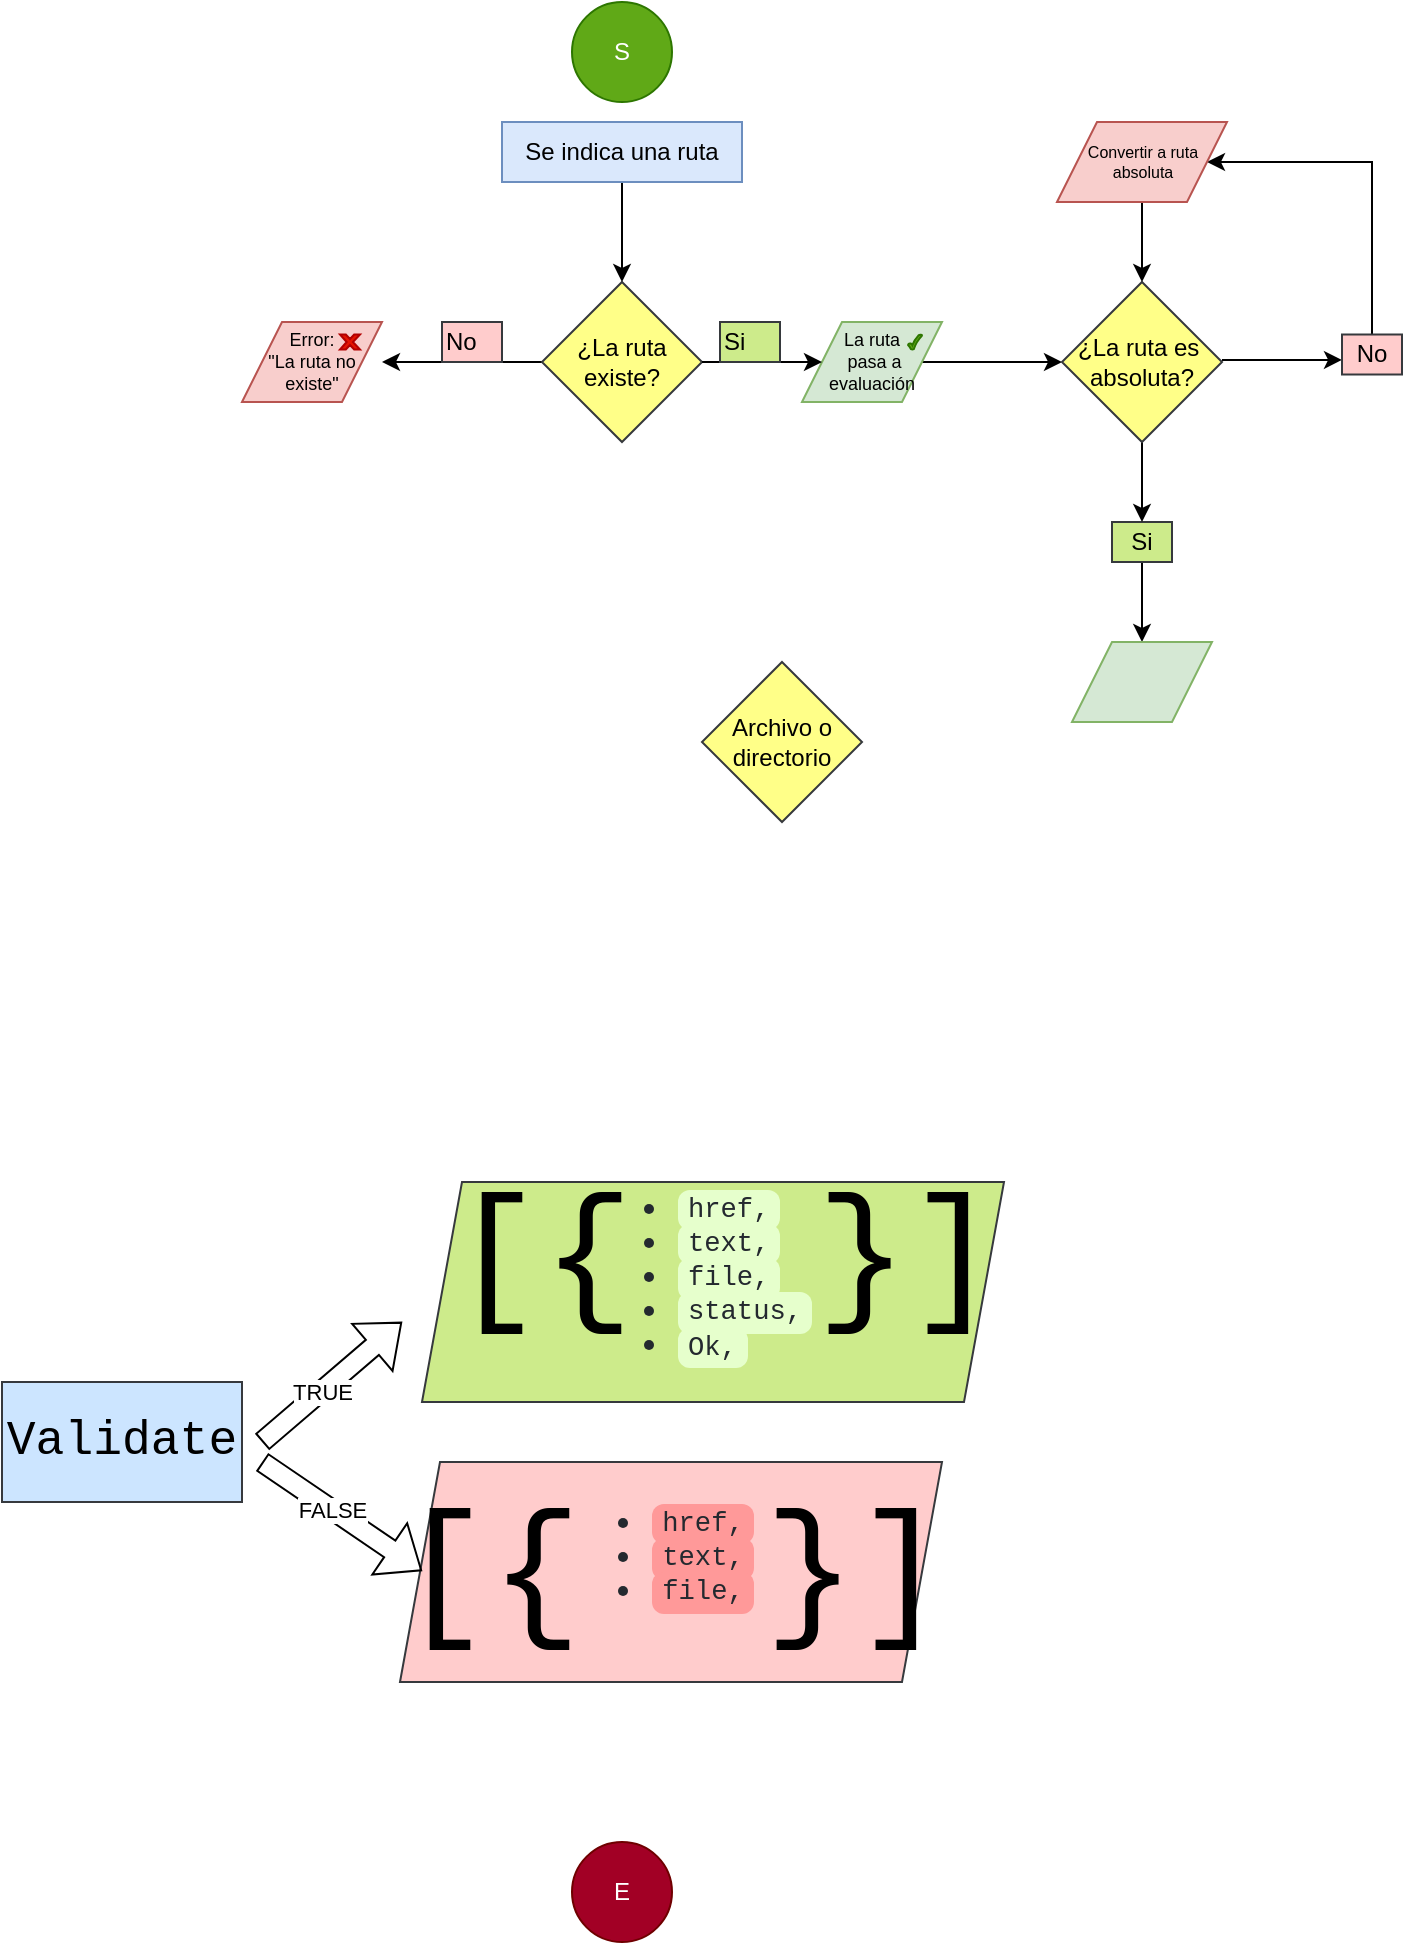 <mxfile version="21.6.2" type="github">
  <diagram name="Página-1" id="1AOA1pY-Rh-gscqtTiEu">
    <mxGraphModel dx="880" dy="1653" grid="1" gridSize="10" guides="1" tooltips="1" connect="1" arrows="1" fold="1" page="1" pageScale="1" pageWidth="827" pageHeight="1169" math="0" shadow="0">
      <root>
        <mxCell id="0" />
        <mxCell id="1" parent="0" />
        <mxCell id="CgRRr-g1IB6-ff0hN6X3-71" value="" style="edgeStyle=orthogonalEdgeStyle;rounded=0;orthogonalLoop=1;jettySize=auto;html=1;" edge="1" parent="1" source="CgRRr-g1IB6-ff0hN6X3-70" target="CgRRr-g1IB6-ff0hN6X3-16">
          <mxGeometry relative="1" as="geometry" />
        </mxCell>
        <mxCell id="CgRRr-g1IB6-ff0hN6X3-70" value="La ruta&lt;br&gt;&amp;nbsp;pasa a evaluación" style="shape=parallelogram;perimeter=parallelogramPerimeter;whiteSpace=wrap;html=1;fixedSize=1;fontSize=9;fillColor=#d5e8d4;strokeColor=#82b366;" vertex="1" parent="1">
          <mxGeometry x="440" y="60" width="70" height="40" as="geometry" />
        </mxCell>
        <mxCell id="CgRRr-g1IB6-ff0hN6X3-54" value="Error:&lt;br style=&quot;font-size: 9px;&quot;&gt;&quot;La ruta no existe&quot;" style="shape=parallelogram;perimeter=parallelogramPerimeter;whiteSpace=wrap;html=1;fixedSize=1;fontSize=9;fillColor=#f8cecc;strokeColor=#b85450;" vertex="1" parent="1">
          <mxGeometry x="160" y="60" width="70" height="40" as="geometry" />
        </mxCell>
        <mxCell id="CgRRr-g1IB6-ff0hN6X3-1" value="S" style="ellipse;whiteSpace=wrap;html=1;aspect=fixed;fillColor=#60a917;strokeColor=#2D7600;fontColor=#ffffff;" vertex="1" parent="1">
          <mxGeometry x="325" y="-100" width="50" height="50" as="geometry" />
        </mxCell>
        <mxCell id="CgRRr-g1IB6-ff0hN6X3-2" value="E" style="ellipse;whiteSpace=wrap;html=1;aspect=fixed;fillColor=#a20025;strokeColor=#6F0000;fontColor=#ffffff;" vertex="1" parent="1">
          <mxGeometry x="325" y="820" width="50" height="50" as="geometry" />
        </mxCell>
        <mxCell id="CgRRr-g1IB6-ff0hN6X3-11" value="" style="edgeStyle=orthogonalEdgeStyle;rounded=0;orthogonalLoop=1;jettySize=auto;html=1;" edge="1" parent="1" source="CgRRr-g1IB6-ff0hN6X3-3">
          <mxGeometry relative="1" as="geometry">
            <mxPoint x="230" y="80" as="targetPoint" />
          </mxGeometry>
        </mxCell>
        <mxCell id="CgRRr-g1IB6-ff0hN6X3-3" value="¿La ruta existe?" style="rhombus;whiteSpace=wrap;html=1;fillColor=#ffff88;strokeColor=#36393d;" vertex="1" parent="1">
          <mxGeometry x="310" y="40" width="80" height="80" as="geometry" />
        </mxCell>
        <mxCell id="CgRRr-g1IB6-ff0hN6X3-5" value="" style="endArrow=classic;html=1;rounded=0;exitX=1;exitY=0.5;exitDx=0;exitDy=0;" edge="1" parent="1" source="CgRRr-g1IB6-ff0hN6X3-3">
          <mxGeometry width="50" height="50" relative="1" as="geometry">
            <mxPoint x="390" y="200" as="sourcePoint" />
            <mxPoint x="450" y="80" as="targetPoint" />
          </mxGeometry>
        </mxCell>
        <mxCell id="CgRRr-g1IB6-ff0hN6X3-8" value="Si" style="text;html=1;fillColor=#cdeb8b;align=left;verticalAlign=middle;whiteSpace=wrap;rounded=0;strokeColor=#36393d;" vertex="1" parent="1">
          <mxGeometry x="399" y="60" width="30" height="20" as="geometry" />
        </mxCell>
        <mxCell id="CgRRr-g1IB6-ff0hN6X3-9" value="No" style="text;html=1;strokeColor=#36393d;fillColor=#ffcccc;align=left;verticalAlign=middle;whiteSpace=wrap;rounded=0;" vertex="1" parent="1">
          <mxGeometry x="260" y="60" width="30" height="20" as="geometry" />
        </mxCell>
        <mxCell id="CgRRr-g1IB6-ff0hN6X3-13" value="" style="endArrow=classic;html=1;rounded=0;exitX=1;exitY=0.5;exitDx=0;exitDy=0;" edge="1" parent="1">
          <mxGeometry width="50" height="50" relative="1" as="geometry">
            <mxPoint x="650" y="78.95" as="sourcePoint" />
            <mxPoint x="710" y="78.95" as="targetPoint" />
          </mxGeometry>
        </mxCell>
        <mxCell id="CgRRr-g1IB6-ff0hN6X3-94" value="" style="edgeStyle=orthogonalEdgeStyle;rounded=0;orthogonalLoop=1;jettySize=auto;html=1;" edge="1" parent="1" source="CgRRr-g1IB6-ff0hN6X3-14" target="CgRRr-g1IB6-ff0hN6X3-88">
          <mxGeometry relative="1" as="geometry" />
        </mxCell>
        <mxCell id="CgRRr-g1IB6-ff0hN6X3-14" value="Si" style="text;html=1;fillColor=#cdeb8b;align=center;verticalAlign=middle;whiteSpace=wrap;rounded=0;strokeColor=#36393d;" vertex="1" parent="1">
          <mxGeometry x="595" y="160" width="30" height="20" as="geometry" />
        </mxCell>
        <mxCell id="CgRRr-g1IB6-ff0hN6X3-93" value="" style="edgeStyle=orthogonalEdgeStyle;rounded=0;orthogonalLoop=1;jettySize=auto;html=1;" edge="1" parent="1" source="CgRRr-g1IB6-ff0hN6X3-15" target="CgRRr-g1IB6-ff0hN6X3-89">
          <mxGeometry relative="1" as="geometry">
            <mxPoint x="725" y="6.25" as="targetPoint" />
            <Array as="points">
              <mxPoint x="725" y="-20" />
            </Array>
          </mxGeometry>
        </mxCell>
        <mxCell id="CgRRr-g1IB6-ff0hN6X3-15" value="No" style="text;html=1;strokeColor=#36393d;fillColor=#ffcccc;align=center;verticalAlign=middle;whiteSpace=wrap;rounded=0;" vertex="1" parent="1">
          <mxGeometry x="710" y="66.25" width="30" height="20" as="geometry" />
        </mxCell>
        <mxCell id="CgRRr-g1IB6-ff0hN6X3-79" value="" style="edgeStyle=orthogonalEdgeStyle;rounded=0;orthogonalLoop=1;jettySize=auto;html=1;" edge="1" parent="1" source="CgRRr-g1IB6-ff0hN6X3-16" target="CgRRr-g1IB6-ff0hN6X3-14">
          <mxGeometry relative="1" as="geometry" />
        </mxCell>
        <mxCell id="CgRRr-g1IB6-ff0hN6X3-16" value="¿La ruta es&amp;nbsp; absoluta?" style="rhombus;whiteSpace=wrap;html=1;fillColor=#ffff88;strokeColor=#36393d;" vertex="1" parent="1">
          <mxGeometry x="570" y="40" width="80" height="80" as="geometry" />
        </mxCell>
        <mxCell id="CgRRr-g1IB6-ff0hN6X3-17" value="&lt;ul style=&quot;box-sizing: border-box; padding-left: 2em; margin-top: 0px; margin-bottom: 16px; color: rgb(36, 41, 47); font-family: -apple-system, BlinkMacSystemFont, &amp;quot;Segoe UI&amp;quot;, &amp;quot;Noto Sans&amp;quot;, Helvetica, Arial, sans-serif, &amp;quot;Apple Color Emoji&amp;quot;, &amp;quot;Segoe UI Emoji&amp;quot;; font-size: 16px; text-align: start; line-height: 70%;&quot; dir=&quot;auto&quot;&gt;&lt;li style=&quot;box-sizing: border-box;&quot;&gt;&lt;code style=&quot;box-sizing: border-box; font-family: ui-monospace, SFMono-Regular, &amp;quot;SF Mono&amp;quot;, Menlo, Consolas, &amp;quot;Liberation Mono&amp;quot;, monospace; font-size: 13.6px; padding: 0.2em 0.4em; margin: 0px; border-radius: 6px; background-color: rgb(255, 153, 153);&quot;&gt;href,&lt;/code&gt;&lt;/li&gt;&lt;li style=&quot;box-sizing: border-box; margin-top: 0.25em;&quot;&gt;&lt;code style=&quot;box-sizing: border-box; font-family: ui-monospace, SFMono-Regular, &amp;quot;SF Mono&amp;quot;, Menlo, Consolas, &amp;quot;Liberation Mono&amp;quot;, monospace; font-size: 13.6px; padding: 0.2em 0.4em; margin: 0px; border-radius: 6px; background-color: rgb(255, 153, 153);&quot;&gt;text,&lt;/code&gt;&lt;/li&gt;&lt;li style=&quot;box-sizing: border-box; margin-top: 0.25em;&quot;&gt;&lt;code style=&quot;box-sizing: border-box; font-family: ui-monospace, SFMono-Regular, &amp;quot;SF Mono&amp;quot;, Menlo, Consolas, &amp;quot;Liberation Mono&amp;quot;, monospace; font-size: 13.6px; padding: 0.2em 0.4em; margin: 0px; border-radius: 6px; background-color: rgb(255, 153, 153);&quot;&gt;file,&lt;/code&gt;&lt;/li&gt;&lt;/ul&gt;" style="shape=parallelogram;perimeter=parallelogramPerimeter;whiteSpace=wrap;html=1;fixedSize=1;fillColor=#ffcccc;strokeColor=#36393d;" vertex="1" parent="1">
          <mxGeometry x="239" y="630" width="271" height="110" as="geometry" />
        </mxCell>
        <mxCell id="CgRRr-g1IB6-ff0hN6X3-19" value="&lt;ul style=&quot;box-sizing: border-box; padding-left: 2em; margin-top: 0px; margin-bottom: 16px; color: rgb(36, 41, 47); font-family: -apple-system, BlinkMacSystemFont, &amp;quot;Segoe UI&amp;quot;, &amp;quot;Noto Sans&amp;quot;, Helvetica, Arial, sans-serif, &amp;quot;Apple Color Emoji&amp;quot;, &amp;quot;Segoe UI Emoji&amp;quot;; font-size: 16px; text-align: start; line-height: 70%;&quot; dir=&quot;auto&quot;&gt;&lt;li style=&quot;box-sizing: border-box;&quot;&gt;&lt;code style=&quot;box-sizing: border-box; font-family: ui-monospace, SFMono-Regular, &amp;quot;SF Mono&amp;quot;, Menlo, Consolas, &amp;quot;Liberation Mono&amp;quot;, monospace; font-size: 13.6px; padding: 0.2em 0.4em; margin: 0px; border-radius: 6px; background-color: rgb(230, 255, 204);&quot;&gt;href,&lt;/code&gt;&lt;/li&gt;&lt;li style=&quot;box-sizing: border-box; margin-top: 0.25em;&quot;&gt;&lt;code style=&quot;box-sizing: border-box; font-family: ui-monospace, SFMono-Regular, &amp;quot;SF Mono&amp;quot;, Menlo, Consolas, &amp;quot;Liberation Mono&amp;quot;, monospace; font-size: 13.6px; padding: 0.2em 0.4em; margin: 0px; border-radius: 6px; background-color: rgb(230, 255, 204);&quot;&gt;text,&lt;/code&gt;&lt;/li&gt;&lt;li style=&quot;box-sizing: border-box; margin-top: 0.25em;&quot;&gt;&lt;code style=&quot;box-sizing: border-box; font-family: ui-monospace, SFMono-Regular, &amp;quot;SF Mono&amp;quot;, Menlo, Consolas, &amp;quot;Liberation Mono&amp;quot;, monospace; font-size: 13.6px; padding: 0.2em 0.4em; margin: 0px; border-radius: 6px; background-color: rgb(230, 255, 204);&quot;&gt;file,&lt;/code&gt;&lt;/li&gt;&lt;li style=&quot;box-sizing: border-box; margin-top: 0.25em;&quot;&gt;&lt;code style=&quot;box-sizing: border-box; font-family: ui-monospace, SFMono-Regular, &amp;quot;SF Mono&amp;quot;, Menlo, Consolas, &amp;quot;Liberation Mono&amp;quot;, monospace; font-size: 13.6px; padding: 0.2em 0.4em; margin: 0px; border-radius: 6px; background-color: rgb(230, 255, 204);&quot;&gt;status,&lt;/code&gt;&lt;/li&gt;&lt;li style=&quot;box-sizing: border-box; margin-top: 0.25em;&quot;&gt;&lt;code style=&quot;box-sizing: border-box; font-family: ui-monospace, SFMono-Regular, &amp;quot;SF Mono&amp;quot;, Menlo, Consolas, &amp;quot;Liberation Mono&amp;quot;, monospace; font-size: 13.6px; padding: 0.2em 0.4em; margin: 0px; border-radius: 6px; background-color: rgb(230, 255, 204);&quot;&gt;Ok,&lt;/code&gt;&lt;/li&gt;&lt;/ul&gt;" style="shape=parallelogram;perimeter=parallelogramPerimeter;whiteSpace=wrap;html=1;fixedSize=1;fillColor=#cdeb8b;strokeColor=#36393d;" vertex="1" parent="1">
          <mxGeometry x="250" y="490" width="291" height="110" as="geometry" />
        </mxCell>
        <mxCell id="CgRRr-g1IB6-ff0hN6X3-25" value="" style="shape=flexArrow;endArrow=classic;html=1;rounded=0;" edge="1" parent="1">
          <mxGeometry width="50" height="50" relative="1" as="geometry">
            <mxPoint x="170" y="620" as="sourcePoint" />
            <mxPoint x="240" y="560" as="targetPoint" />
          </mxGeometry>
        </mxCell>
        <mxCell id="CgRRr-g1IB6-ff0hN6X3-26" value="TRUE" style="edgeLabel;html=1;align=center;verticalAlign=middle;resizable=0;points=[];" vertex="1" connectable="0" parent="CgRRr-g1IB6-ff0hN6X3-25">
          <mxGeometry x="-0.143" relative="1" as="geometry">
            <mxPoint as="offset" />
          </mxGeometry>
        </mxCell>
        <mxCell id="CgRRr-g1IB6-ff0hN6X3-28" value="" style="shape=flexArrow;endArrow=classic;html=1;rounded=0;" edge="1" parent="1">
          <mxGeometry width="50" height="50" relative="1" as="geometry">
            <mxPoint x="170" y="630" as="sourcePoint" />
            <mxPoint x="250" y="684.41" as="targetPoint" />
          </mxGeometry>
        </mxCell>
        <mxCell id="CgRRr-g1IB6-ff0hN6X3-29" value="FALSE" style="edgeLabel;html=1;align=center;verticalAlign=middle;resizable=0;points=[];" vertex="1" connectable="0" parent="CgRRr-g1IB6-ff0hN6X3-28">
          <mxGeometry x="-0.143" relative="1" as="geometry">
            <mxPoint as="offset" />
          </mxGeometry>
        </mxCell>
        <mxCell id="CgRRr-g1IB6-ff0hN6X3-31" value="Validate" style="rounded=0;whiteSpace=wrap;html=1;fontSize=24;fontFamily=Courier New;fillColor=#cce5ff;strokeColor=#36393d;" vertex="1" parent="1">
          <mxGeometry x="40" y="590" width="120" height="60" as="geometry" />
        </mxCell>
        <mxCell id="CgRRr-g1IB6-ff0hN6X3-35" value="[{&amp;nbsp; }]" style="text;html=1;align=center;verticalAlign=middle;resizable=0;points=[];autosize=1;strokeColor=none;fillColor=none;fontSize=76;fontFamily=Courier New;fontStyle=0" vertex="1" parent="1">
          <mxGeometry x="251" y="480" width="300" height="100" as="geometry" />
        </mxCell>
        <mxCell id="CgRRr-g1IB6-ff0hN6X3-38" value="&lt;font face=&quot;Courier New&quot;&gt;[{&amp;nbsp; }]&lt;/font&gt;" style="text;html=1;align=center;verticalAlign=middle;resizable=0;points=[];autosize=1;strokeColor=none;fillColor=none;fontSize=76;" vertex="1" parent="1">
          <mxGeometry x="224.5" y="630" width="300" height="110" as="geometry" />
        </mxCell>
        <mxCell id="CgRRr-g1IB6-ff0hN6X3-42" value="" style="verticalLabelPosition=bottom;verticalAlign=top;html=1;shape=mxgraph.basic.tick;fillColor=#60a917;fontColor=#ffffff;strokeColor=#2D7600;" vertex="1" parent="1">
          <mxGeometry x="493" y="66.25" width="7" height="7.5" as="geometry" />
        </mxCell>
        <mxCell id="CgRRr-g1IB6-ff0hN6X3-43" value="" style="verticalLabelPosition=bottom;verticalAlign=top;html=1;shape=mxgraph.basic.x;fillColor=#e51400;fontColor=#ffffff;strokeColor=#B20000;" vertex="1" parent="1">
          <mxGeometry x="209" y="66.25" width="10" height="7.5" as="geometry" />
        </mxCell>
        <mxCell id="CgRRr-g1IB6-ff0hN6X3-53" value="Archivo o directorio" style="rhombus;whiteSpace=wrap;html=1;fillColor=#ffff88;strokeColor=#36393d;" vertex="1" parent="1">
          <mxGeometry x="390" y="230" width="80" height="80" as="geometry" />
        </mxCell>
        <mxCell id="CgRRr-g1IB6-ff0hN6X3-83" value="" style="edgeStyle=orthogonalEdgeStyle;rounded=0;orthogonalLoop=1;jettySize=auto;html=1;" edge="1" parent="1" source="CgRRr-g1IB6-ff0hN6X3-82" target="CgRRr-g1IB6-ff0hN6X3-3">
          <mxGeometry relative="1" as="geometry" />
        </mxCell>
        <mxCell id="CgRRr-g1IB6-ff0hN6X3-82" value="Se indica una ruta" style="rounded=0;whiteSpace=wrap;html=1;fillColor=#dae8fc;strokeColor=#6c8ebf;" vertex="1" parent="1">
          <mxGeometry x="290" y="-40" width="120" height="30" as="geometry" />
        </mxCell>
        <mxCell id="CgRRr-g1IB6-ff0hN6X3-88" value="" style="shape=parallelogram;perimeter=parallelogramPerimeter;whiteSpace=wrap;html=1;fixedSize=1;fontSize=9;fillColor=#d5e8d4;strokeColor=#82b366;" vertex="1" parent="1">
          <mxGeometry x="575" y="220" width="70" height="40" as="geometry" />
        </mxCell>
        <mxCell id="CgRRr-g1IB6-ff0hN6X3-90" value="" style="edgeStyle=orthogonalEdgeStyle;rounded=0;orthogonalLoop=1;jettySize=auto;html=1;" edge="1" parent="1" source="CgRRr-g1IB6-ff0hN6X3-89" target="CgRRr-g1IB6-ff0hN6X3-16">
          <mxGeometry relative="1" as="geometry" />
        </mxCell>
        <mxCell id="CgRRr-g1IB6-ff0hN6X3-89" value="Convertir a ruta absoluta" style="shape=parallelogram;perimeter=parallelogramPerimeter;whiteSpace=wrap;html=1;fixedSize=1;fontSize=8;fillColor=#f8cecc;strokeColor=#b85450;" vertex="1" parent="1">
          <mxGeometry x="567.5" y="-40" width="85" height="40" as="geometry" />
        </mxCell>
      </root>
    </mxGraphModel>
  </diagram>
</mxfile>
